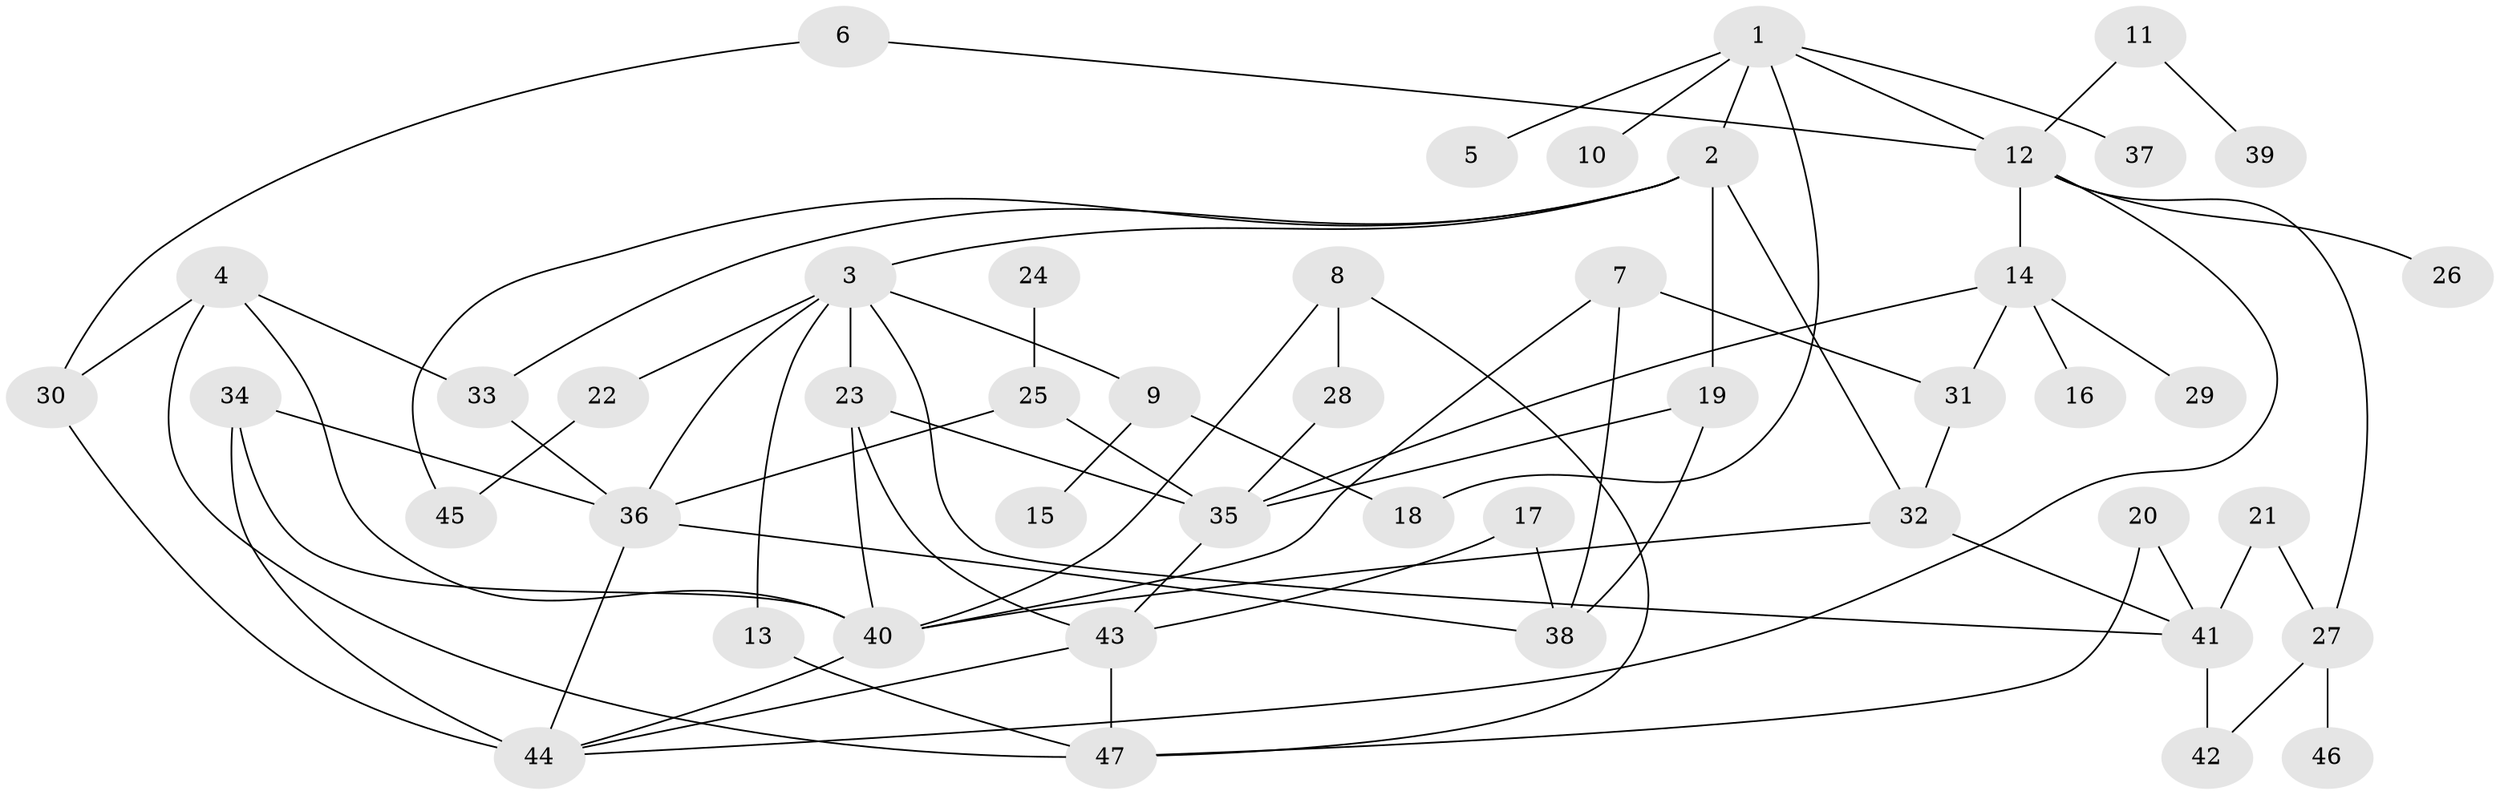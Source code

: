 // original degree distribution, {6: 0.031914893617021274, 7: 0.02127659574468085, 2: 0.2978723404255319, 4: 0.07446808510638298, 5: 0.05319148936170213, 3: 0.2978723404255319, 1: 0.22340425531914893}
// Generated by graph-tools (version 1.1) at 2025/49/03/09/25 03:49:17]
// undirected, 47 vertices, 75 edges
graph export_dot {
graph [start="1"]
  node [color=gray90,style=filled];
  1;
  2;
  3;
  4;
  5;
  6;
  7;
  8;
  9;
  10;
  11;
  12;
  13;
  14;
  15;
  16;
  17;
  18;
  19;
  20;
  21;
  22;
  23;
  24;
  25;
  26;
  27;
  28;
  29;
  30;
  31;
  32;
  33;
  34;
  35;
  36;
  37;
  38;
  39;
  40;
  41;
  42;
  43;
  44;
  45;
  46;
  47;
  1 -- 2 [weight=1.0];
  1 -- 5 [weight=1.0];
  1 -- 10 [weight=1.0];
  1 -- 12 [weight=1.0];
  1 -- 18 [weight=1.0];
  1 -- 37 [weight=1.0];
  2 -- 3 [weight=1.0];
  2 -- 19 [weight=1.0];
  2 -- 32 [weight=1.0];
  2 -- 33 [weight=1.0];
  2 -- 45 [weight=1.0];
  3 -- 9 [weight=1.0];
  3 -- 13 [weight=1.0];
  3 -- 22 [weight=1.0];
  3 -- 23 [weight=1.0];
  3 -- 36 [weight=1.0];
  3 -- 41 [weight=1.0];
  4 -- 30 [weight=1.0];
  4 -- 33 [weight=1.0];
  4 -- 40 [weight=1.0];
  4 -- 47 [weight=1.0];
  6 -- 12 [weight=1.0];
  6 -- 30 [weight=1.0];
  7 -- 31 [weight=1.0];
  7 -- 38 [weight=1.0];
  7 -- 40 [weight=1.0];
  8 -- 28 [weight=1.0];
  8 -- 40 [weight=1.0];
  8 -- 47 [weight=1.0];
  9 -- 15 [weight=1.0];
  9 -- 18 [weight=1.0];
  11 -- 12 [weight=1.0];
  11 -- 39 [weight=1.0];
  12 -- 14 [weight=1.0];
  12 -- 26 [weight=1.0];
  12 -- 27 [weight=1.0];
  12 -- 44 [weight=1.0];
  13 -- 47 [weight=1.0];
  14 -- 16 [weight=1.0];
  14 -- 29 [weight=1.0];
  14 -- 31 [weight=1.0];
  14 -- 35 [weight=1.0];
  17 -- 38 [weight=1.0];
  17 -- 43 [weight=1.0];
  19 -- 35 [weight=1.0];
  19 -- 38 [weight=1.0];
  20 -- 41 [weight=1.0];
  20 -- 47 [weight=1.0];
  21 -- 27 [weight=1.0];
  21 -- 41 [weight=1.0];
  22 -- 45 [weight=1.0];
  23 -- 35 [weight=1.0];
  23 -- 40 [weight=1.0];
  23 -- 43 [weight=1.0];
  24 -- 25 [weight=1.0];
  25 -- 35 [weight=1.0];
  25 -- 36 [weight=1.0];
  27 -- 42 [weight=1.0];
  27 -- 46 [weight=1.0];
  28 -- 35 [weight=1.0];
  30 -- 44 [weight=1.0];
  31 -- 32 [weight=1.0];
  32 -- 40 [weight=1.0];
  32 -- 41 [weight=1.0];
  33 -- 36 [weight=1.0];
  34 -- 36 [weight=1.0];
  34 -- 40 [weight=1.0];
  34 -- 44 [weight=1.0];
  35 -- 43 [weight=1.0];
  36 -- 38 [weight=1.0];
  36 -- 44 [weight=1.0];
  40 -- 44 [weight=1.0];
  41 -- 42 [weight=1.0];
  43 -- 44 [weight=1.0];
  43 -- 47 [weight=1.0];
}
